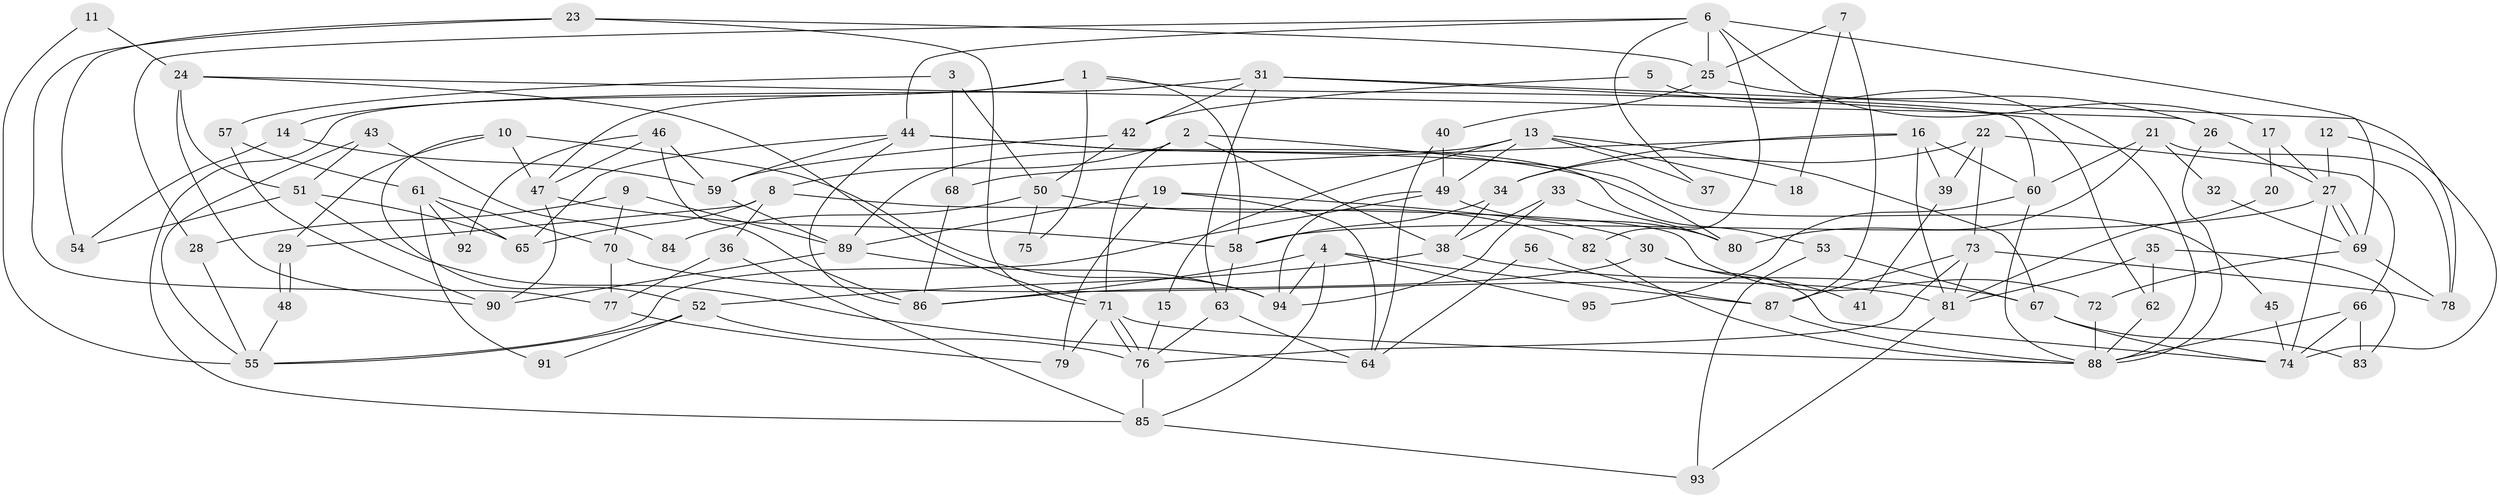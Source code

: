 // Generated by graph-tools (version 1.1) at 2025/50/03/09/25 03:50:08]
// undirected, 95 vertices, 190 edges
graph export_dot {
graph [start="1"]
  node [color=gray90,style=filled];
  1;
  2;
  3;
  4;
  5;
  6;
  7;
  8;
  9;
  10;
  11;
  12;
  13;
  14;
  15;
  16;
  17;
  18;
  19;
  20;
  21;
  22;
  23;
  24;
  25;
  26;
  27;
  28;
  29;
  30;
  31;
  32;
  33;
  34;
  35;
  36;
  37;
  38;
  39;
  40;
  41;
  42;
  43;
  44;
  45;
  46;
  47;
  48;
  49;
  50;
  51;
  52;
  53;
  54;
  55;
  56;
  57;
  58;
  59;
  60;
  61;
  62;
  63;
  64;
  65;
  66;
  67;
  68;
  69;
  70;
  71;
  72;
  73;
  74;
  75;
  76;
  77;
  78;
  79;
  80;
  81;
  82;
  83;
  84;
  85;
  86;
  87;
  88;
  89;
  90;
  91;
  92;
  93;
  94;
  95;
  1 -- 60;
  1 -- 47;
  1 -- 14;
  1 -- 58;
  1 -- 75;
  2 -- 71;
  2 -- 38;
  2 -- 8;
  2 -- 80;
  3 -- 57;
  3 -- 50;
  3 -- 68;
  4 -- 85;
  4 -- 94;
  4 -- 86;
  4 -- 87;
  4 -- 95;
  5 -- 88;
  5 -- 42;
  6 -- 44;
  6 -- 25;
  6 -- 17;
  6 -- 28;
  6 -- 37;
  6 -- 69;
  6 -- 82;
  7 -- 87;
  7 -- 25;
  7 -- 18;
  8 -- 29;
  8 -- 36;
  8 -- 65;
  8 -- 72;
  9 -- 28;
  9 -- 89;
  9 -- 70;
  10 -- 47;
  10 -- 52;
  10 -- 29;
  10 -- 94;
  11 -- 24;
  11 -- 55;
  12 -- 27;
  12 -- 74;
  13 -- 89;
  13 -- 49;
  13 -- 15;
  13 -- 18;
  13 -- 37;
  13 -- 67;
  14 -- 59;
  14 -- 54;
  15 -- 76;
  16 -- 34;
  16 -- 68;
  16 -- 39;
  16 -- 60;
  16 -- 81;
  17 -- 27;
  17 -- 20;
  19 -- 79;
  19 -- 30;
  19 -- 64;
  19 -- 89;
  20 -- 81;
  21 -- 78;
  21 -- 80;
  21 -- 32;
  21 -- 60;
  22 -- 73;
  22 -- 66;
  22 -- 34;
  22 -- 39;
  23 -- 71;
  23 -- 25;
  23 -- 54;
  23 -- 77;
  24 -- 71;
  24 -- 51;
  24 -- 26;
  24 -- 90;
  25 -- 26;
  25 -- 40;
  26 -- 88;
  26 -- 27;
  27 -- 69;
  27 -- 69;
  27 -- 58;
  27 -- 74;
  28 -- 55;
  29 -- 48;
  29 -- 48;
  30 -- 74;
  30 -- 86;
  30 -- 41;
  31 -- 63;
  31 -- 78;
  31 -- 42;
  31 -- 62;
  31 -- 85;
  32 -- 69;
  33 -- 94;
  33 -- 38;
  33 -- 80;
  34 -- 58;
  34 -- 38;
  35 -- 81;
  35 -- 62;
  35 -- 83;
  36 -- 77;
  36 -- 85;
  38 -- 67;
  38 -- 52;
  39 -- 41;
  40 -- 49;
  40 -- 64;
  42 -- 59;
  42 -- 50;
  43 -- 55;
  43 -- 51;
  43 -- 84;
  44 -- 53;
  44 -- 65;
  44 -- 45;
  44 -- 59;
  44 -- 86;
  45 -- 74;
  46 -- 47;
  46 -- 86;
  46 -- 59;
  46 -- 92;
  47 -- 90;
  47 -- 58;
  48 -- 55;
  49 -- 80;
  49 -- 94;
  49 -- 55;
  50 -- 82;
  50 -- 75;
  50 -- 84;
  51 -- 64;
  51 -- 54;
  51 -- 65;
  52 -- 76;
  52 -- 55;
  52 -- 91;
  53 -- 93;
  53 -- 67;
  56 -- 87;
  56 -- 64;
  57 -- 90;
  57 -- 61;
  58 -- 63;
  59 -- 89;
  60 -- 88;
  60 -- 95;
  61 -- 70;
  61 -- 65;
  61 -- 91;
  61 -- 92;
  62 -- 88;
  63 -- 76;
  63 -- 64;
  66 -- 74;
  66 -- 88;
  66 -- 83;
  67 -- 83;
  67 -- 74;
  68 -- 86;
  69 -- 72;
  69 -- 78;
  70 -- 81;
  70 -- 77;
  71 -- 76;
  71 -- 76;
  71 -- 88;
  71 -- 79;
  72 -- 88;
  73 -- 87;
  73 -- 76;
  73 -- 78;
  73 -- 81;
  76 -- 85;
  77 -- 79;
  81 -- 93;
  82 -- 88;
  85 -- 93;
  87 -- 88;
  89 -- 90;
  89 -- 94;
}
